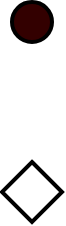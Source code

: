 <mxfile version="13.7.7" type="github"><diagram id="R5TkV-ZmGSmUgaIWSsOF" name="Page-1"><mxGraphModel dx="1422" dy="865" grid="1" gridSize="10" guides="1" tooltips="1" connect="1" arrows="1" fold="1" page="1" pageScale="1" pageWidth="850" pageHeight="1100" math="0" shadow="0"><root><mxCell id="0"/><mxCell id="1" parent="0"/><mxCell id="bMyF9oDcH7Ti7spGPIW8-1" value="" style="strokeWidth=2;html=1;shape=mxgraph.flowchart.start_2;whiteSpace=wrap;fillColor=#330000;" vertex="1" parent="1"><mxGeometry x="390" y="40" width="20" height="20" as="geometry"/></mxCell><mxCell id="bMyF9oDcH7Ti7spGPIW8-2" value="" style="strokeWidth=2;html=1;shape=mxgraph.flowchart.decision;whiteSpace=wrap;fillColor=#FFFFFF;" vertex="1" parent="1"><mxGeometry x="385" y="120" width="30" height="30" as="geometry"/></mxCell></root></mxGraphModel></diagram></mxfile>